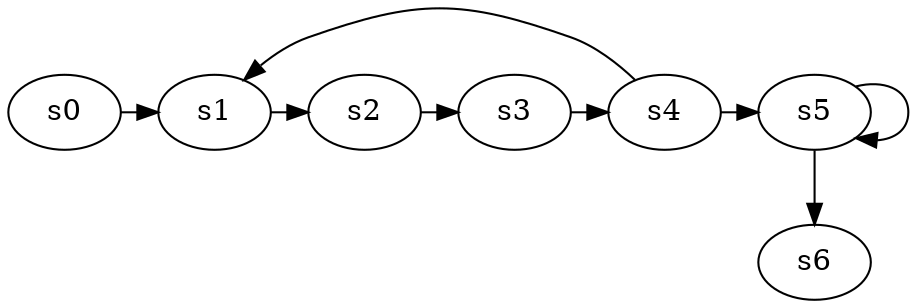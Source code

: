 digraph game_0054_chain_7 {
    s0 [name="s0", player=0, target=1];
    s1 [name="s1", player=1];
    s2 [name="s2", player=0, target=1];
    s3 [name="s3", player=1];
    s4 [name="s4", player=0];
    s5 [name="s5", player=1];
    s6 [name="s6", player=0];

    s0 -> s1 [constraint="time % 3 == 2"];
    s1 -> s2 [constraint="time == 5 || time == 9 || time == 10 || time == 17"];
    s2 -> s3 [constraint="time == 5 || time == 16"];
    s3 -> s4 [constraint="time == 5 || time == 16 || time == 19"];
    s4 -> s5 [constraint="time == 3 || time == 12 || time == 16 || time == 17"];
    s5 -> s6;
    s4 -> s1 [constraint="!(time % 3 == 0)"];
    s5 -> s5 [constraint="time % 4 == 0"];
}
